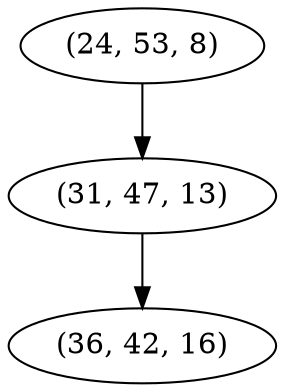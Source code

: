 digraph tree {
    "(24, 53, 8)";
    "(31, 47, 13)";
    "(36, 42, 16)";
    "(24, 53, 8)" -> "(31, 47, 13)";
    "(31, 47, 13)" -> "(36, 42, 16)";
}
